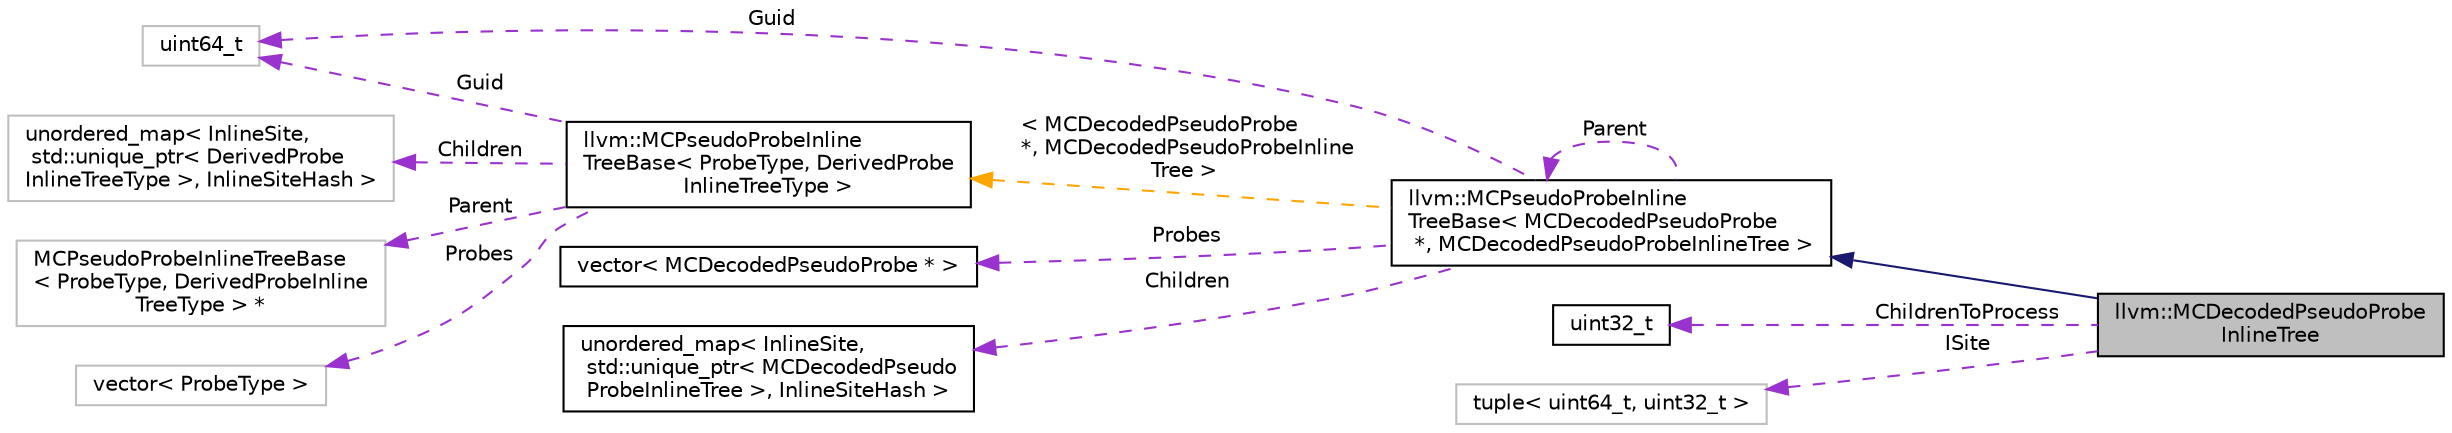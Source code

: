 digraph "llvm::MCDecodedPseudoProbeInlineTree"
{
 // LATEX_PDF_SIZE
  bgcolor="transparent";
  edge [fontname="Helvetica",fontsize="10",labelfontname="Helvetica",labelfontsize="10"];
  node [fontname="Helvetica",fontsize="10",shape=record];
  rankdir="LR";
  Node1 [label="llvm::MCDecodedPseudoProbe\lInlineTree",height=0.2,width=0.4,color="black", fillcolor="grey75", style="filled", fontcolor="black",tooltip=" "];
  Node2 -> Node1 [dir="back",color="midnightblue",fontsize="10",style="solid",fontname="Helvetica"];
  Node2 [label="llvm::MCPseudoProbeInline\lTreeBase\< MCDecodedPseudoProbe\l *, MCDecodedPseudoProbeInlineTree \>",height=0.2,width=0.4,color="black",URL="$classllvm_1_1MCPseudoProbeInlineTreeBase.html",tooltip=" "];
  Node3 -> Node2 [dir="back",color="darkorchid3",fontsize="10",style="dashed",label=" Guid" ,fontname="Helvetica"];
  Node3 [label="uint64_t",height=0.2,width=0.4,color="grey75",tooltip=" "];
  Node2 -> Node2 [dir="back",color="darkorchid3",fontsize="10",style="dashed",label=" Parent" ,fontname="Helvetica"];
  Node4 -> Node2 [dir="back",color="darkorchid3",fontsize="10",style="dashed",label=" Probes" ,fontname="Helvetica"];
  Node4 [label="vector\< MCDecodedPseudoProbe * \>",height=0.2,width=0.4,color="black",URL="$classstd_1_1vector_3_01MCDecodedPseudoProbe_01_5_01_4.html",tooltip=" "];
  Node5 -> Node2 [dir="back",color="darkorchid3",fontsize="10",style="dashed",label=" Children" ,fontname="Helvetica"];
  Node5 [label="unordered_map\< InlineSite,\l std::unique_ptr\< MCDecodedPseudo\lProbeInlineTree \>, InlineSiteHash \>",height=0.2,width=0.4,color="black",URL="$classstd_1_1unordered__map_3_01InlineSite_00_01std_1_1unique__ptr_3_01MCDecodedPseudoProbeInlineea405cecf55aeeefb95b6b4fbce3a221.html",tooltip=" "];
  Node6 -> Node2 [dir="back",color="orange",fontsize="10",style="dashed",label=" \< MCDecodedPseudoProbe\l *, MCDecodedPseudoProbeInline\lTree \>" ,fontname="Helvetica"];
  Node6 [label="llvm::MCPseudoProbeInline\lTreeBase\< ProbeType, DerivedProbe\lInlineTreeType \>",height=0.2,width=0.4,color="black",URL="$classllvm_1_1MCPseudoProbeInlineTreeBase.html",tooltip=" "];
  Node3 -> Node6 [dir="back",color="darkorchid3",fontsize="10",style="dashed",label=" Guid" ,fontname="Helvetica"];
  Node7 -> Node6 [dir="back",color="darkorchid3",fontsize="10",style="dashed",label=" Children" ,fontname="Helvetica"];
  Node7 [label="unordered_map\< InlineSite,\l std::unique_ptr\< DerivedProbe\lInlineTreeType \>, InlineSiteHash \>",height=0.2,width=0.4,color="grey75",tooltip=" "];
  Node8 -> Node6 [dir="back",color="darkorchid3",fontsize="10",style="dashed",label=" Parent" ,fontname="Helvetica"];
  Node8 [label="MCPseudoProbeInlineTreeBase\l\< ProbeType, DerivedProbeInline\lTreeType \> *",height=0.2,width=0.4,color="grey75",tooltip=" "];
  Node9 -> Node6 [dir="back",color="darkorchid3",fontsize="10",style="dashed",label=" Probes" ,fontname="Helvetica"];
  Node9 [label="vector\< ProbeType \>",height=0.2,width=0.4,color="grey75",tooltip=" "];
  Node10 -> Node1 [dir="back",color="darkorchid3",fontsize="10",style="dashed",label=" ChildrenToProcess" ,fontname="Helvetica"];
  Node10 [label="uint32_t",height=0.2,width=0.4,color="black",URL="$classuint32__t.html",tooltip=" "];
  Node11 -> Node1 [dir="back",color="darkorchid3",fontsize="10",style="dashed",label=" ISite" ,fontname="Helvetica"];
  Node11 [label="tuple\< uint64_t, uint32_t \>",height=0.2,width=0.4,color="grey75",tooltip=" "];
}
